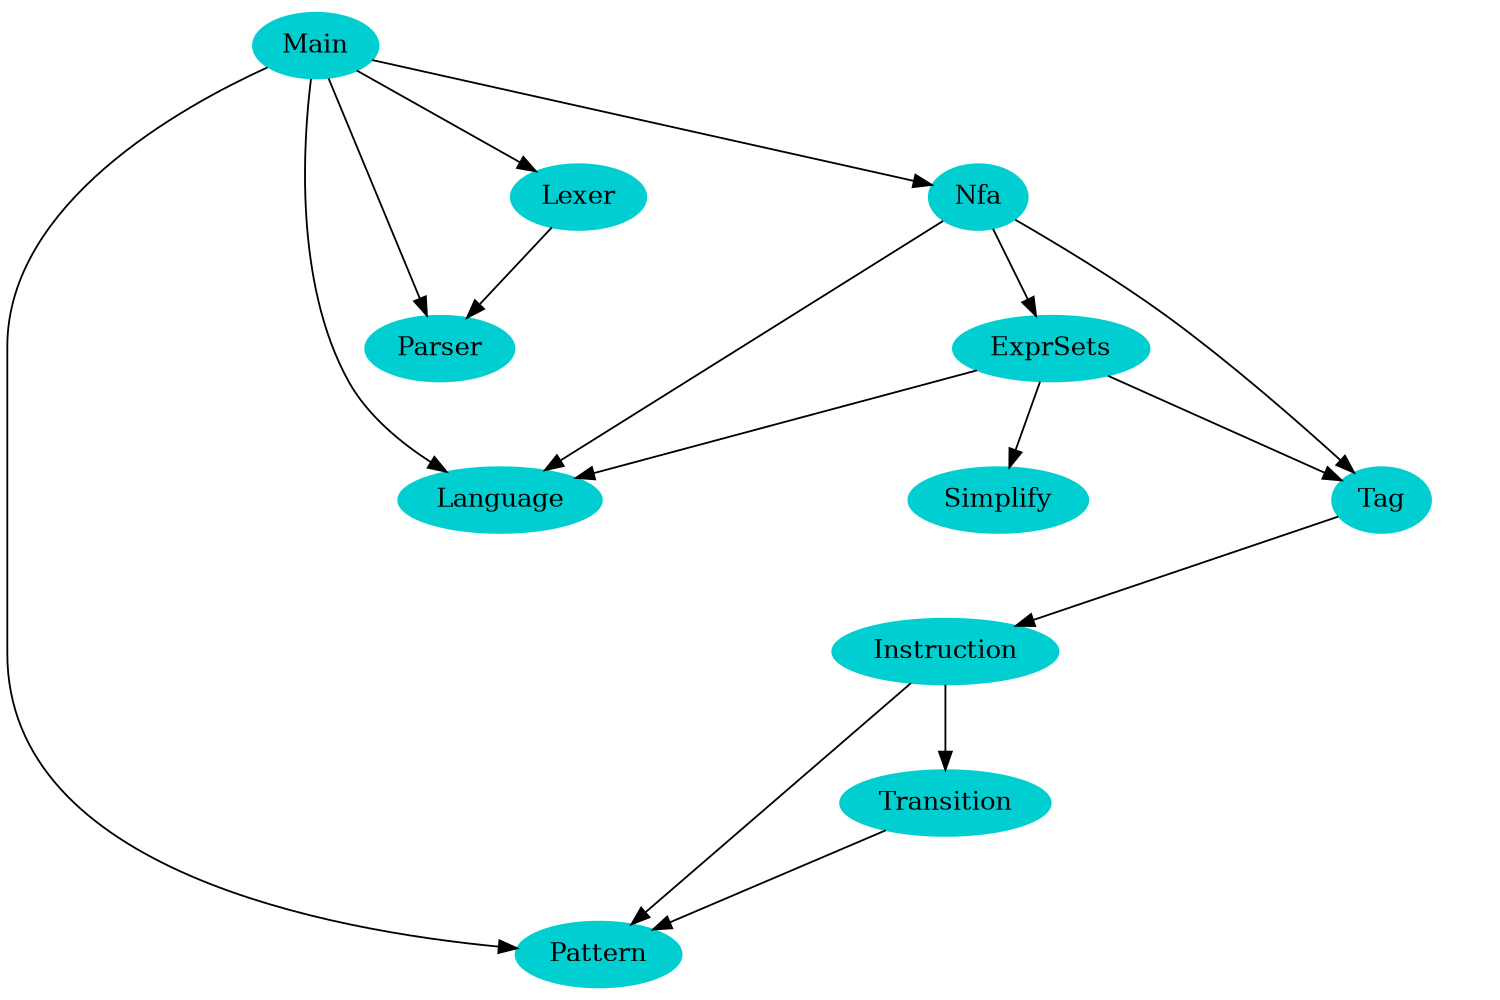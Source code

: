 digraph G {
        size="10,7.5";
        ratio="fill";
        fontsize="12pt";
        rankdir = TB ;
        "ExprSets" [style=filled, color=darkturquoise];
        "ExprSets" -> "Tag";
        "ExprSets" -> "Simplify";
        "ExprSets" -> "Language";
        "Instruction" [style=filled, color=darkturquoise];
        "Instruction" -> "Transition";
        "Instruction" -> "Pattern";
        "Language" [style=filled, color=darkturquoise];
        "Lexer" [style=filled, color=darkturquoise];
        "Lexer" -> "Parser";
        "Main" [style=filled, color=darkturquoise];
        "Main" -> "Pattern";
        "Main" -> "Parser";
        "Main" -> "Nfa";
        "Main" -> "Lexer";
        "Main" -> "Language";
        "Nfa" [style=filled, color=darkturquoise];
        "Nfa" -> "Tag";
        "Nfa" -> "Language";
        "Nfa" -> "ExprSets";
        "Parser" [style=filled, color=darkturquoise];
        "Pattern" [style=filled, color=darkturquoise];
        "Simplify" [style=filled, color=darkturquoise];
        "Tag" [style=filled, color=darkturquoise];
        "Tag" -> "Instruction";
        "Transition" [style=filled, color=darkturquoise];
        "Transition" -> "Pattern";
}
